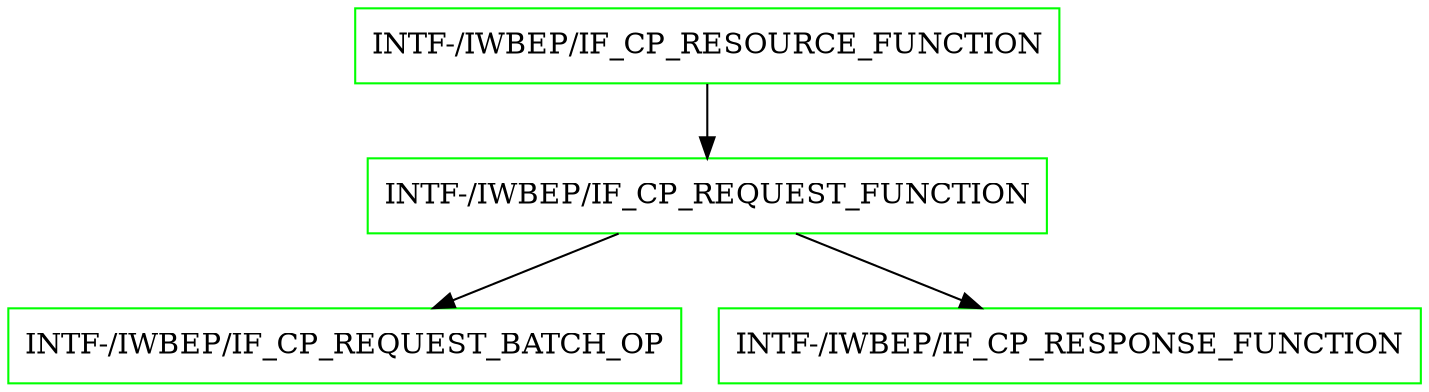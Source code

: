 digraph G {
  "INTF-/IWBEP/IF_CP_RESOURCE_FUNCTION" [shape=box,color=green];
  "INTF-/IWBEP/IF_CP_REQUEST_FUNCTION" [shape=box,color=green,URL="./INTF_%23IWBEP%23IF_CP_REQUEST_FUNCTION.html"];
  "INTF-/IWBEP/IF_CP_REQUEST_BATCH_OP" [shape=box,color=green,URL="./INTF_%23IWBEP%23IF_CP_REQUEST_BATCH_OP.html"];
  "INTF-/IWBEP/IF_CP_RESPONSE_FUNCTION" [shape=box,color=green,URL="./INTF_%23IWBEP%23IF_CP_RESPONSE_FUNCTION.html"];
  "INTF-/IWBEP/IF_CP_RESOURCE_FUNCTION" -> "INTF-/IWBEP/IF_CP_REQUEST_FUNCTION";
  "INTF-/IWBEP/IF_CP_REQUEST_FUNCTION" -> "INTF-/IWBEP/IF_CP_RESPONSE_FUNCTION";
  "INTF-/IWBEP/IF_CP_REQUEST_FUNCTION" -> "INTF-/IWBEP/IF_CP_REQUEST_BATCH_OP";
}
